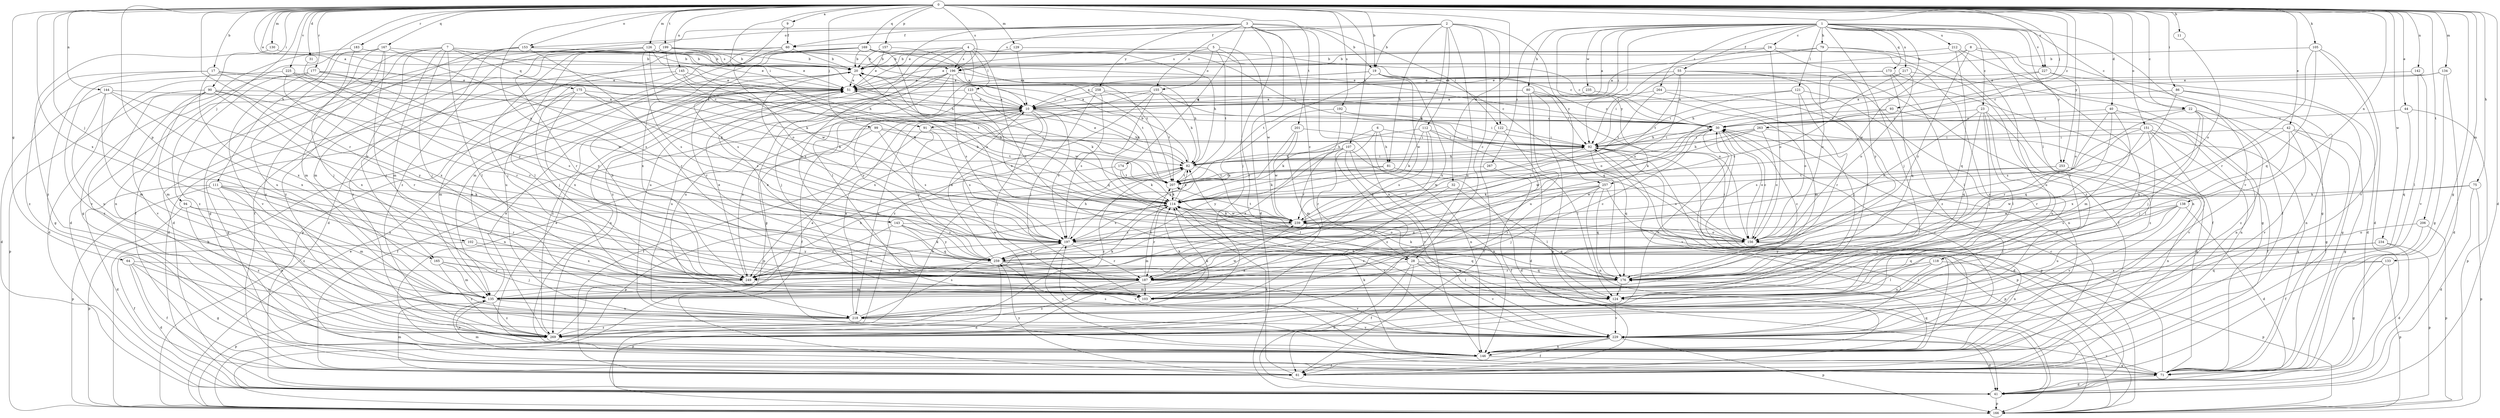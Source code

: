 strict digraph  {
0;
1;
2;
3;
4;
5;
6;
7;
8;
9;
10;
11;
17;
19;
20;
22;
23;
24;
28;
30;
31;
32;
40;
41;
42;
44;
51;
55;
60;
61;
64;
71;
75;
79;
80;
81;
82;
86;
90;
91;
92;
93;
94;
99;
102;
103;
105;
107;
111;
112;
114;
118;
121;
122;
123;
124;
126;
129;
130;
133;
134;
135;
138;
142;
143;
144;
145;
146;
151;
153;
155;
156;
157;
165;
166;
167;
169;
173;
174;
175;
176;
177;
183;
187;
192;
196;
197;
199;
201;
206;
207;
212;
217;
218;
225;
227;
229;
234;
235;
239;
249;
253;
257;
258;
259;
263;
264;
267;
269;
0 -> 9  [label=a];
0 -> 10  [label=a];
0 -> 11  [label=b];
0 -> 17  [label=b];
0 -> 19  [label=b];
0 -> 22  [label=c];
0 -> 31  [label=d];
0 -> 32  [label=d];
0 -> 40  [label=d];
0 -> 41  [label=d];
0 -> 42  [label=e];
0 -> 44  [label=e];
0 -> 51  [label=e];
0 -> 64  [label=g];
0 -> 71  [label=g];
0 -> 75  [label=h];
0 -> 86  [label=i];
0 -> 90  [label=i];
0 -> 91  [label=i];
0 -> 93  [label=j];
0 -> 94  [label=j];
0 -> 99  [label=j];
0 -> 102  [label=j];
0 -> 105  [label=k];
0 -> 107  [label=k];
0 -> 111  [label=k];
0 -> 126  [label=m];
0 -> 129  [label=m];
0 -> 130  [label=m];
0 -> 133  [label=m];
0 -> 134  [label=m];
0 -> 138  [label=n];
0 -> 142  [label=n];
0 -> 143  [label=n];
0 -> 144  [label=n];
0 -> 145  [label=n];
0 -> 151  [label=o];
0 -> 153  [label=o];
0 -> 157  [label=p];
0 -> 165  [label=p];
0 -> 167  [label=q];
0 -> 169  [label=q];
0 -> 177  [label=r];
0 -> 183  [label=r];
0 -> 187  [label=r];
0 -> 192  [label=s];
0 -> 196  [label=s];
0 -> 199  [label=t];
0 -> 201  [label=t];
0 -> 206  [label=t];
0 -> 225  [label=v];
0 -> 227  [label=v];
0 -> 234  [label=w];
0 -> 249  [label=x];
0 -> 253  [label=y];
0 -> 263  [label=z];
1 -> 10  [label=a];
1 -> 22  [label=c];
1 -> 23  [label=c];
1 -> 24  [label=c];
1 -> 55  [label=f];
1 -> 79  [label=h];
1 -> 80  [label=h];
1 -> 91  [label=i];
1 -> 92  [label=i];
1 -> 103  [label=j];
1 -> 118  [label=l];
1 -> 121  [label=l];
1 -> 173  [label=q];
1 -> 212  [label=u];
1 -> 217  [label=u];
1 -> 227  [label=v];
1 -> 229  [label=v];
1 -> 235  [label=w];
1 -> 239  [label=w];
1 -> 253  [label=y];
1 -> 257  [label=y];
1 -> 264  [label=z];
1 -> 267  [label=z];
2 -> 19  [label=b];
2 -> 28  [label=c];
2 -> 60  [label=f];
2 -> 81  [label=h];
2 -> 112  [label=k];
2 -> 114  [label=k];
2 -> 122  [label=l];
2 -> 153  [label=o];
2 -> 218  [label=u];
2 -> 257  [label=y];
3 -> 19  [label=b];
3 -> 28  [label=c];
3 -> 41  [label=d];
3 -> 51  [label=e];
3 -> 60  [label=f];
3 -> 103  [label=j];
3 -> 122  [label=l];
3 -> 146  [label=n];
3 -> 155  [label=o];
3 -> 174  [label=q];
3 -> 196  [label=s];
3 -> 258  [label=y];
3 -> 269  [label=z];
4 -> 20  [label=b];
4 -> 28  [label=c];
4 -> 30  [label=c];
4 -> 123  [label=l];
4 -> 124  [label=l];
4 -> 196  [label=s];
4 -> 218  [label=u];
4 -> 259  [label=y];
4 -> 269  [label=z];
5 -> 51  [label=e];
5 -> 124  [label=l];
5 -> 155  [label=o];
5 -> 196  [label=s];
5 -> 207  [label=t];
5 -> 239  [label=w];
6 -> 81  [label=h];
6 -> 92  [label=i];
6 -> 114  [label=k];
6 -> 146  [label=n];
6 -> 187  [label=r];
7 -> 51  [label=e];
7 -> 71  [label=g];
7 -> 103  [label=j];
7 -> 124  [label=l];
7 -> 135  [label=m];
7 -> 165  [label=p];
7 -> 175  [label=q];
7 -> 196  [label=s];
7 -> 207  [label=t];
7 -> 269  [label=z];
8 -> 20  [label=b];
8 -> 71  [label=g];
8 -> 124  [label=l];
8 -> 239  [label=w];
8 -> 259  [label=y];
9 -> 60  [label=f];
9 -> 156  [label=o];
10 -> 30  [label=c];
10 -> 61  [label=f];
10 -> 82  [label=h];
10 -> 103  [label=j];
10 -> 146  [label=n];
10 -> 166  [label=p];
10 -> 197  [label=s];
10 -> 218  [label=u];
10 -> 249  [label=x];
11 -> 156  [label=o];
17 -> 30  [label=c];
17 -> 51  [label=e];
17 -> 71  [label=g];
17 -> 187  [label=r];
17 -> 249  [label=x];
17 -> 269  [label=z];
19 -> 10  [label=a];
19 -> 51  [label=e];
19 -> 156  [label=o];
19 -> 176  [label=q];
19 -> 207  [label=t];
19 -> 239  [label=w];
19 -> 249  [label=x];
20 -> 51  [label=e];
20 -> 187  [label=r];
20 -> 197  [label=s];
20 -> 207  [label=t];
22 -> 30  [label=c];
22 -> 71  [label=g];
22 -> 103  [label=j];
22 -> 176  [label=q];
22 -> 197  [label=s];
22 -> 269  [label=z];
23 -> 30  [label=c];
23 -> 103  [label=j];
23 -> 124  [label=l];
23 -> 156  [label=o];
23 -> 176  [label=q];
23 -> 218  [label=u];
23 -> 269  [label=z];
24 -> 10  [label=a];
24 -> 20  [label=b];
24 -> 156  [label=o];
24 -> 259  [label=y];
24 -> 269  [label=z];
28 -> 41  [label=d];
28 -> 61  [label=f];
28 -> 124  [label=l];
28 -> 176  [label=q];
28 -> 229  [label=v];
28 -> 249  [label=x];
30 -> 92  [label=i];
30 -> 156  [label=o];
30 -> 166  [label=p];
30 -> 197  [label=s];
31 -> 259  [label=y];
32 -> 114  [label=k];
32 -> 124  [label=l];
32 -> 187  [label=r];
40 -> 30  [label=c];
40 -> 135  [label=m];
40 -> 146  [label=n];
40 -> 176  [label=q];
40 -> 187  [label=r];
41 -> 166  [label=p];
42 -> 61  [label=f];
42 -> 71  [label=g];
42 -> 92  [label=i];
42 -> 103  [label=j];
42 -> 229  [label=v];
42 -> 249  [label=x];
44 -> 30  [label=c];
44 -> 166  [label=p];
44 -> 176  [label=q];
51 -> 10  [label=a];
51 -> 146  [label=n];
51 -> 239  [label=w];
51 -> 269  [label=z];
55 -> 51  [label=e];
55 -> 61  [label=f];
55 -> 92  [label=i];
55 -> 124  [label=l];
55 -> 197  [label=s];
55 -> 207  [label=t];
55 -> 269  [label=z];
60 -> 20  [label=b];
60 -> 135  [label=m];
60 -> 166  [label=p];
60 -> 218  [label=u];
61 -> 30  [label=c];
61 -> 114  [label=k];
61 -> 135  [label=m];
61 -> 259  [label=y];
64 -> 41  [label=d];
64 -> 61  [label=f];
64 -> 71  [label=g];
64 -> 187  [label=r];
64 -> 218  [label=u];
71 -> 30  [label=c];
71 -> 41  [label=d];
71 -> 135  [label=m];
71 -> 229  [label=v];
75 -> 41  [label=d];
75 -> 114  [label=k];
75 -> 166  [label=p];
75 -> 239  [label=w];
79 -> 20  [label=b];
79 -> 92  [label=i];
79 -> 146  [label=n];
79 -> 156  [label=o];
79 -> 269  [label=z];
80 -> 10  [label=a];
80 -> 30  [label=c];
80 -> 92  [label=i];
80 -> 166  [label=p];
80 -> 187  [label=r];
80 -> 218  [label=u];
81 -> 114  [label=k];
81 -> 156  [label=o];
81 -> 207  [label=t];
82 -> 20  [label=b];
82 -> 51  [label=e];
82 -> 92  [label=i];
82 -> 124  [label=l];
82 -> 207  [label=t];
82 -> 269  [label=z];
86 -> 10  [label=a];
86 -> 71  [label=g];
86 -> 146  [label=n];
86 -> 259  [label=y];
90 -> 10  [label=a];
90 -> 135  [label=m];
90 -> 166  [label=p];
90 -> 197  [label=s];
90 -> 229  [label=v];
90 -> 249  [label=x];
90 -> 259  [label=y];
90 -> 269  [label=z];
91 -> 61  [label=f];
91 -> 92  [label=i];
91 -> 197  [label=s];
91 -> 259  [label=y];
92 -> 41  [label=d];
92 -> 82  [label=h];
92 -> 146  [label=n];
92 -> 166  [label=p];
92 -> 176  [label=q];
92 -> 229  [label=v];
92 -> 239  [label=w];
93 -> 30  [label=c];
93 -> 82  [label=h];
93 -> 146  [label=n];
94 -> 135  [label=m];
94 -> 166  [label=p];
94 -> 239  [label=w];
94 -> 269  [label=z];
99 -> 61  [label=f];
99 -> 92  [label=i];
99 -> 146  [label=n];
99 -> 197  [label=s];
99 -> 207  [label=t];
102 -> 61  [label=f];
102 -> 249  [label=x];
102 -> 259  [label=y];
103 -> 114  [label=k];
105 -> 20  [label=b];
105 -> 41  [label=d];
105 -> 176  [label=q];
105 -> 187  [label=r];
105 -> 229  [label=v];
107 -> 41  [label=d];
107 -> 82  [label=h];
107 -> 146  [label=n];
107 -> 229  [label=v];
107 -> 249  [label=x];
107 -> 259  [label=y];
107 -> 269  [label=z];
111 -> 41  [label=d];
111 -> 114  [label=k];
111 -> 146  [label=n];
111 -> 166  [label=p];
111 -> 187  [label=r];
111 -> 249  [label=x];
111 -> 269  [label=z];
112 -> 82  [label=h];
112 -> 92  [label=i];
112 -> 114  [label=k];
112 -> 124  [label=l];
112 -> 197  [label=s];
112 -> 259  [label=y];
114 -> 20  [label=b];
114 -> 82  [label=h];
114 -> 187  [label=r];
114 -> 197  [label=s];
114 -> 229  [label=v];
114 -> 239  [label=w];
118 -> 124  [label=l];
118 -> 166  [label=p];
118 -> 187  [label=r];
118 -> 218  [label=u];
121 -> 10  [label=a];
121 -> 92  [label=i];
121 -> 146  [label=n];
121 -> 156  [label=o];
121 -> 187  [label=r];
122 -> 41  [label=d];
122 -> 61  [label=f];
122 -> 92  [label=i];
123 -> 10  [label=a];
123 -> 114  [label=k];
123 -> 156  [label=o];
123 -> 218  [label=u];
123 -> 259  [label=y];
124 -> 229  [label=v];
126 -> 20  [label=b];
126 -> 30  [label=c];
126 -> 41  [label=d];
126 -> 51  [label=e];
126 -> 82  [label=h];
126 -> 114  [label=k];
126 -> 135  [label=m];
126 -> 187  [label=r];
126 -> 197  [label=s];
129 -> 10  [label=a];
129 -> 20  [label=b];
129 -> 30  [label=c];
130 -> 20  [label=b];
130 -> 269  [label=z];
133 -> 71  [label=g];
133 -> 166  [label=p];
133 -> 176  [label=q];
133 -> 249  [label=x];
134 -> 30  [label=c];
134 -> 41  [label=d];
134 -> 51  [label=e];
134 -> 71  [label=g];
135 -> 51  [label=e];
135 -> 114  [label=k];
135 -> 146  [label=n];
135 -> 218  [label=u];
135 -> 239  [label=w];
135 -> 269  [label=z];
138 -> 41  [label=d];
138 -> 103  [label=j];
138 -> 197  [label=s];
138 -> 218  [label=u];
138 -> 229  [label=v];
138 -> 239  [label=w];
142 -> 51  [label=e];
142 -> 124  [label=l];
142 -> 229  [label=v];
143 -> 156  [label=o];
143 -> 176  [label=q];
143 -> 197  [label=s];
143 -> 249  [label=x];
143 -> 259  [label=y];
144 -> 10  [label=a];
144 -> 41  [label=d];
144 -> 135  [label=m];
144 -> 187  [label=r];
144 -> 218  [label=u];
144 -> 249  [label=x];
145 -> 41  [label=d];
145 -> 51  [label=e];
145 -> 103  [label=j];
145 -> 114  [label=k];
145 -> 207  [label=t];
146 -> 51  [label=e];
146 -> 61  [label=f];
146 -> 71  [label=g];
146 -> 114  [label=k];
146 -> 176  [label=q];
146 -> 197  [label=s];
151 -> 61  [label=f];
151 -> 71  [label=g];
151 -> 92  [label=i];
151 -> 124  [label=l];
151 -> 187  [label=r];
151 -> 197  [label=s];
151 -> 229  [label=v];
153 -> 20  [label=b];
153 -> 41  [label=d];
153 -> 61  [label=f];
153 -> 187  [label=r];
153 -> 269  [label=z];
155 -> 10  [label=a];
155 -> 82  [label=h];
155 -> 156  [label=o];
155 -> 197  [label=s];
155 -> 249  [label=x];
155 -> 269  [label=z];
156 -> 30  [label=c];
156 -> 92  [label=i];
156 -> 146  [label=n];
156 -> 187  [label=r];
157 -> 10  [label=a];
157 -> 20  [label=b];
157 -> 51  [label=e];
165 -> 103  [label=j];
165 -> 135  [label=m];
165 -> 249  [label=x];
165 -> 269  [label=z];
166 -> 20  [label=b];
166 -> 51  [label=e];
166 -> 92  [label=i];
167 -> 20  [label=b];
167 -> 103  [label=j];
167 -> 135  [label=m];
167 -> 146  [label=n];
167 -> 197  [label=s];
167 -> 218  [label=u];
167 -> 229  [label=v];
169 -> 20  [label=b];
169 -> 41  [label=d];
169 -> 82  [label=h];
169 -> 156  [label=o];
169 -> 197  [label=s];
169 -> 207  [label=t];
169 -> 249  [label=x];
173 -> 51  [label=e];
173 -> 61  [label=f];
173 -> 82  [label=h];
173 -> 124  [label=l];
173 -> 176  [label=q];
174 -> 114  [label=k];
174 -> 166  [label=p];
174 -> 207  [label=t];
175 -> 10  [label=a];
175 -> 71  [label=g];
175 -> 114  [label=k];
175 -> 135  [label=m];
175 -> 197  [label=s];
175 -> 249  [label=x];
176 -> 30  [label=c];
176 -> 51  [label=e];
176 -> 114  [label=k];
176 -> 124  [label=l];
176 -> 135  [label=m];
177 -> 41  [label=d];
177 -> 51  [label=e];
177 -> 114  [label=k];
177 -> 229  [label=v];
177 -> 259  [label=y];
177 -> 269  [label=z];
183 -> 20  [label=b];
183 -> 71  [label=g];
183 -> 103  [label=j];
187 -> 103  [label=j];
187 -> 135  [label=m];
187 -> 166  [label=p];
187 -> 207  [label=t];
187 -> 229  [label=v];
187 -> 269  [label=z];
192 -> 30  [label=c];
192 -> 92  [label=i];
192 -> 187  [label=r];
192 -> 197  [label=s];
196 -> 51  [label=e];
196 -> 71  [label=g];
196 -> 82  [label=h];
196 -> 103  [label=j];
196 -> 114  [label=k];
196 -> 197  [label=s];
196 -> 218  [label=u];
197 -> 82  [label=h];
197 -> 146  [label=n];
197 -> 176  [label=q];
197 -> 187  [label=r];
197 -> 249  [label=x];
197 -> 259  [label=y];
199 -> 10  [label=a];
199 -> 20  [label=b];
199 -> 61  [label=f];
199 -> 82  [label=h];
199 -> 92  [label=i];
199 -> 103  [label=j];
199 -> 124  [label=l];
199 -> 239  [label=w];
201 -> 92  [label=i];
201 -> 135  [label=m];
201 -> 239  [label=w];
201 -> 259  [label=y];
206 -> 61  [label=f];
206 -> 156  [label=o];
206 -> 166  [label=p];
207 -> 114  [label=k];
212 -> 20  [label=b];
212 -> 61  [label=f];
212 -> 176  [label=q];
212 -> 218  [label=u];
217 -> 51  [label=e];
217 -> 71  [label=g];
217 -> 156  [label=o];
217 -> 197  [label=s];
218 -> 10  [label=a];
218 -> 114  [label=k];
218 -> 197  [label=s];
218 -> 229  [label=v];
218 -> 269  [label=z];
225 -> 51  [label=e];
225 -> 187  [label=r];
225 -> 229  [label=v];
225 -> 239  [label=w];
225 -> 249  [label=x];
227 -> 30  [label=c];
227 -> 41  [label=d];
227 -> 51  [label=e];
227 -> 156  [label=o];
229 -> 30  [label=c];
229 -> 41  [label=d];
229 -> 61  [label=f];
229 -> 82  [label=h];
229 -> 146  [label=n];
229 -> 166  [label=p];
234 -> 41  [label=d];
234 -> 166  [label=p];
234 -> 176  [label=q];
234 -> 259  [label=y];
235 -> 10  [label=a];
235 -> 135  [label=m];
239 -> 20  [label=b];
239 -> 30  [label=c];
239 -> 114  [label=k];
239 -> 135  [label=m];
239 -> 156  [label=o];
239 -> 176  [label=q];
239 -> 197  [label=s];
239 -> 207  [label=t];
249 -> 20  [label=b];
249 -> 30  [label=c];
249 -> 51  [label=e];
249 -> 82  [label=h];
249 -> 114  [label=k];
249 -> 166  [label=p];
253 -> 146  [label=n];
253 -> 207  [label=t];
253 -> 239  [label=w];
257 -> 103  [label=j];
257 -> 114  [label=k];
257 -> 146  [label=n];
257 -> 166  [label=p];
257 -> 176  [label=q];
257 -> 187  [label=r];
257 -> 249  [label=x];
258 -> 10  [label=a];
258 -> 30  [label=c];
258 -> 103  [label=j];
258 -> 176  [label=q];
258 -> 207  [label=t];
259 -> 10  [label=a];
259 -> 41  [label=d];
259 -> 176  [label=q];
259 -> 187  [label=r];
259 -> 229  [label=v];
259 -> 249  [label=x];
263 -> 71  [label=g];
263 -> 82  [label=h];
263 -> 92  [label=i];
263 -> 114  [label=k];
263 -> 156  [label=o];
264 -> 10  [label=a];
264 -> 61  [label=f];
264 -> 103  [label=j];
264 -> 207  [label=t];
267 -> 61  [label=f];
267 -> 207  [label=t];
269 -> 10  [label=a];
269 -> 30  [label=c];
269 -> 51  [label=e];
269 -> 82  [label=h];
}
